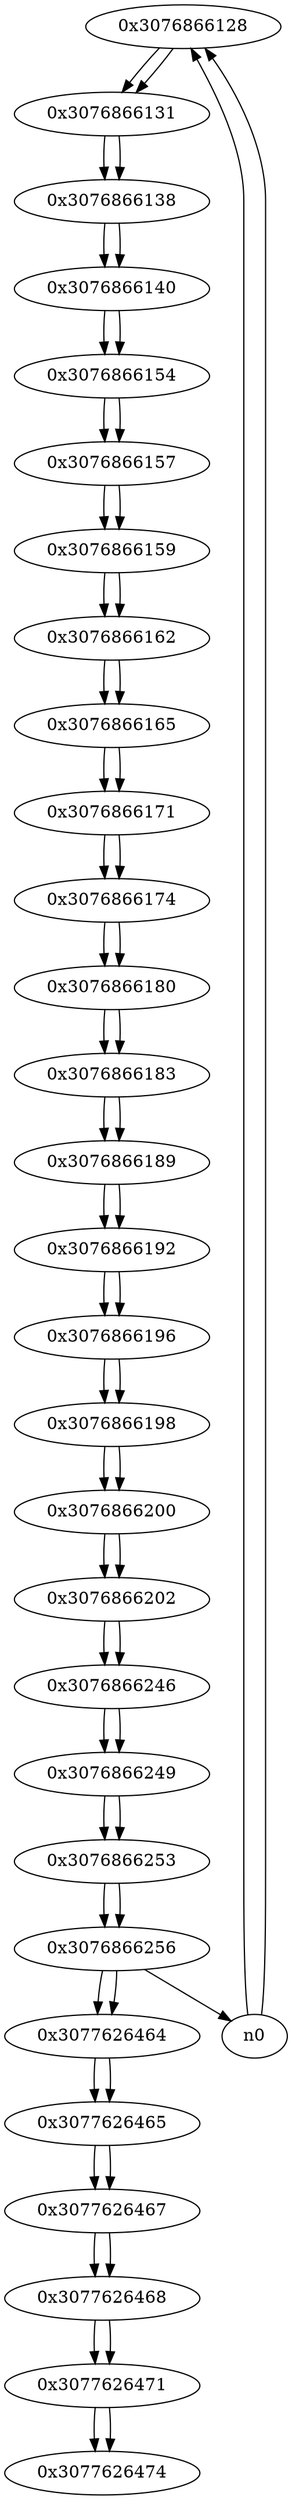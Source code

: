 digraph G{
/* nodes */
  n1 [label="0x3076866128"]
  n2 [label="0x3076866131"]
  n3 [label="0x3076866138"]
  n4 [label="0x3076866140"]
  n5 [label="0x3076866154"]
  n6 [label="0x3076866157"]
  n7 [label="0x3076866159"]
  n8 [label="0x3076866162"]
  n9 [label="0x3076866165"]
  n10 [label="0x3076866171"]
  n11 [label="0x3076866174"]
  n12 [label="0x3076866180"]
  n13 [label="0x3076866183"]
  n14 [label="0x3076866189"]
  n15 [label="0x3076866192"]
  n16 [label="0x3076866196"]
  n17 [label="0x3076866198"]
  n18 [label="0x3076866200"]
  n19 [label="0x3076866202"]
  n20 [label="0x3076866246"]
  n21 [label="0x3076866249"]
  n22 [label="0x3076866253"]
  n23 [label="0x3076866256"]
  n24 [label="0x3077626464"]
  n25 [label="0x3077626465"]
  n26 [label="0x3077626467"]
  n27 [label="0x3077626468"]
  n28 [label="0x3077626471"]
  n29 [label="0x3077626474"]
/* edges */
n1 -> n2;
n0 -> n1;
n0 -> n1;
n2 -> n3;
n1 -> n2;
n3 -> n4;
n2 -> n3;
n4 -> n5;
n3 -> n4;
n5 -> n6;
n4 -> n5;
n6 -> n7;
n5 -> n6;
n7 -> n8;
n6 -> n7;
n8 -> n9;
n7 -> n8;
n9 -> n10;
n8 -> n9;
n10 -> n11;
n9 -> n10;
n11 -> n12;
n10 -> n11;
n12 -> n13;
n11 -> n12;
n13 -> n14;
n12 -> n13;
n14 -> n15;
n13 -> n14;
n15 -> n16;
n14 -> n15;
n16 -> n17;
n15 -> n16;
n17 -> n18;
n16 -> n17;
n18 -> n19;
n17 -> n18;
n19 -> n20;
n18 -> n19;
n20 -> n21;
n19 -> n20;
n21 -> n22;
n20 -> n21;
n22 -> n23;
n21 -> n22;
n23 -> n0;
n23 -> n24;
n22 -> n23;
n24 -> n25;
n23 -> n24;
n25 -> n26;
n24 -> n25;
n26 -> n27;
n25 -> n26;
n27 -> n28;
n26 -> n27;
n28 -> n29;
n27 -> n28;
n28 -> n29;
}
